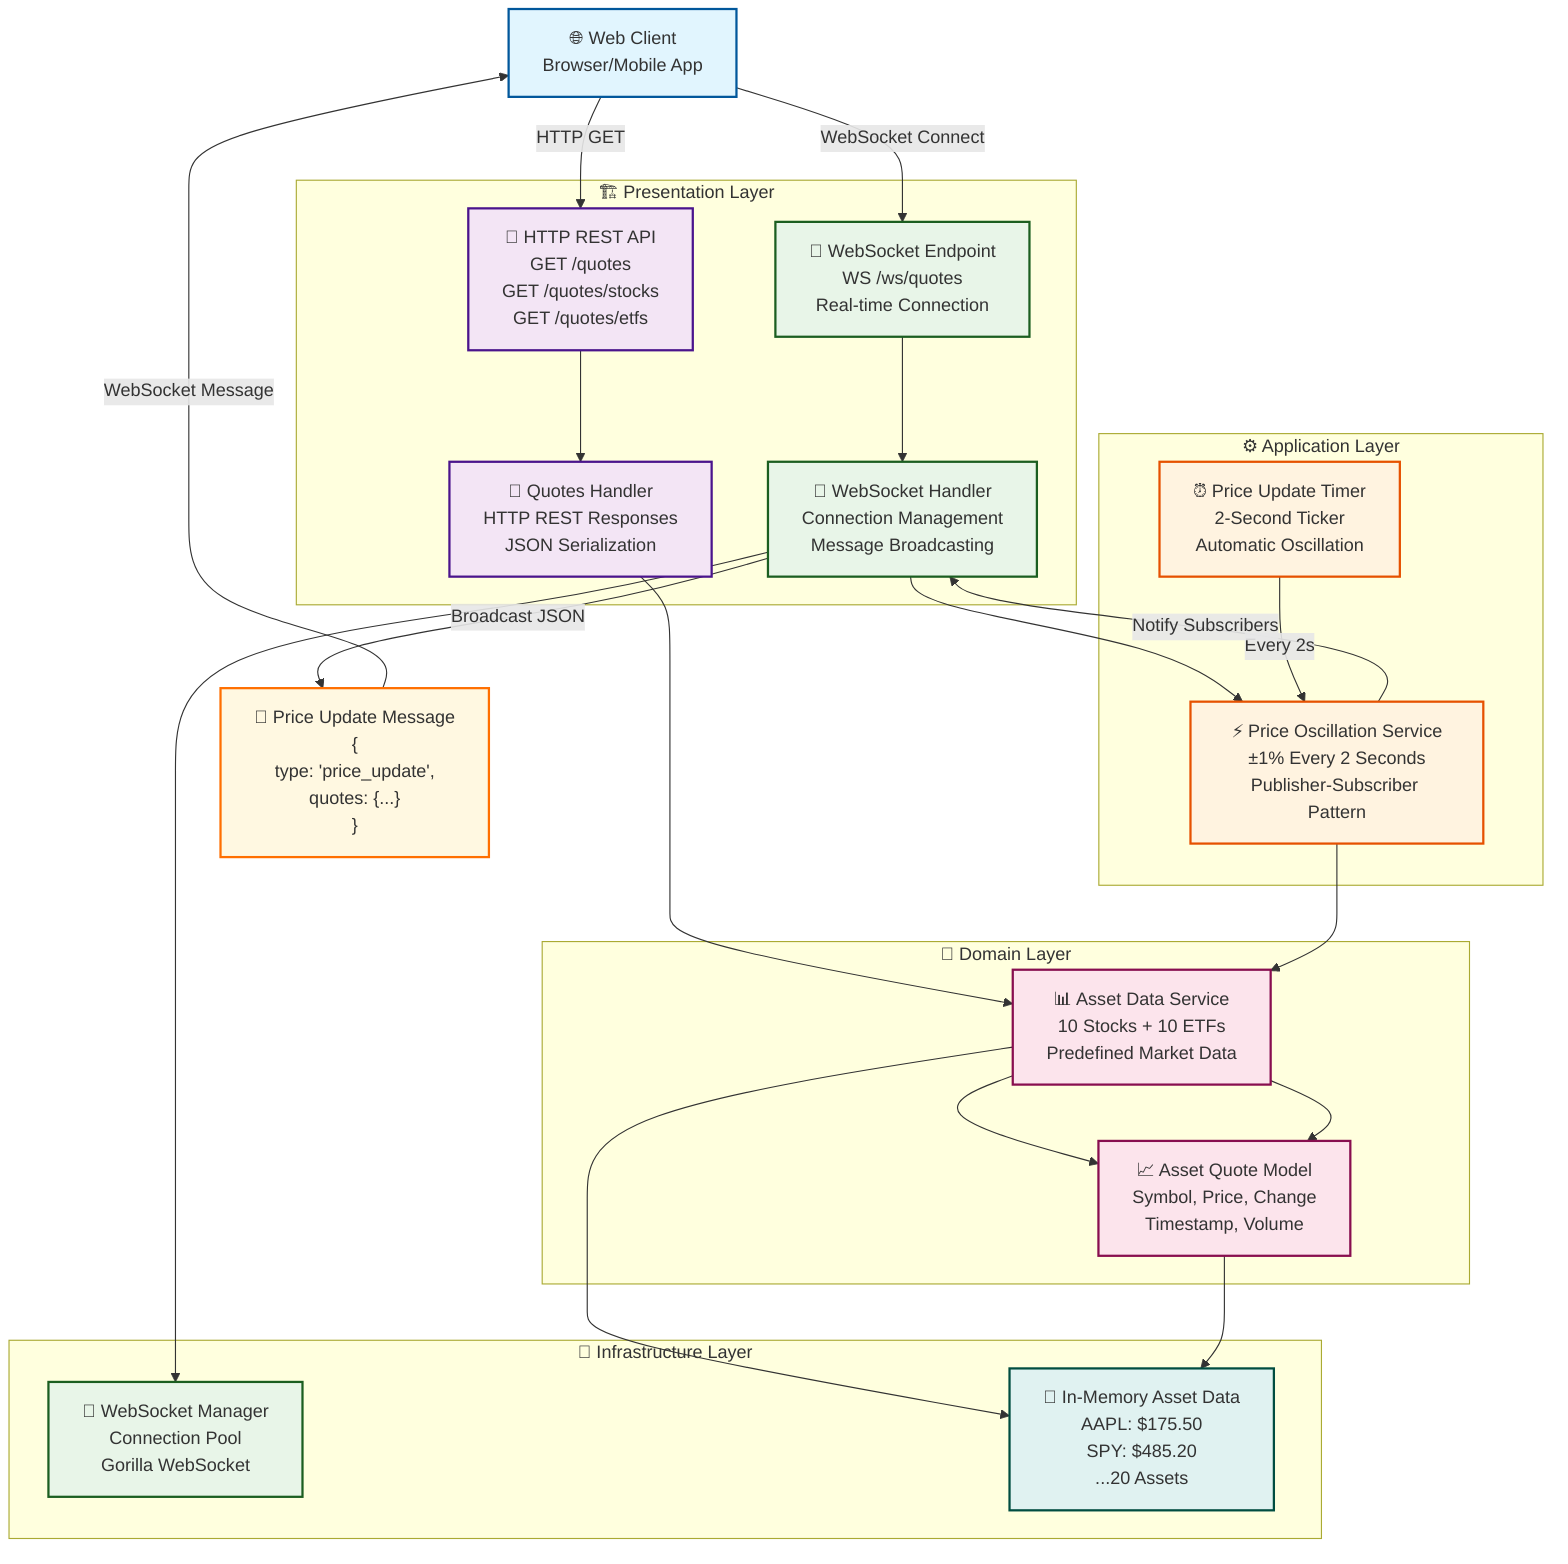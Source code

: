 graph TD
    %% Client Side
    WebClient["🌐 Web Client<br/>Browser/Mobile App"]
    
    %% HTTP Endpoints
    HTTPEndpoint["📡 HTTP REST API<br/>GET /quotes<br/>GET /quotes/stocks<br/>GET /quotes/etfs"]
    
    %% WebSocket Connection
    WSEndpoint["🔌 WebSocket Endpoint<br/>WS /ws/quotes<br/>Real-time Connection"]
    
    %% Presentation Layer
    QuotesHandler["🎯 Quotes Handler<br/>HTTP REST Responses<br/>JSON Serialization"]
    
    WSHandler["🔄 WebSocket Handler<br/>Connection Management<br/>Message Broadcasting"]
    
    %% Application Layer
    PriceOscillation["⚡ Price Oscillation Service<br/>±1% Every 2 Seconds<br/>Publisher-Subscriber Pattern"]
    
    %% Domain Layer
    AssetDataService["📊 Asset Data Service<br/>10 Stocks + 10 ETFs<br/>Predefined Market Data"]
    
    AssetQuoteModel["📈 Asset Quote Model<br/>Symbol, Price, Change<br/>Timestamp, Volume"]
    
    %% Infrastructure Layer
    WebSocketManager["🔧 WebSocket Manager<br/>Connection Pool<br/>Gorilla WebSocket"]
    
    %% Data Storage (In-Memory)
    InMemoryData["💾 In-Memory Asset Data<br/>AAPL: $175.50<br/>SPY: $485.20<br/>...20 Assets"]
    
    %% Background Process
    PriceTimer["⏰ Price Update Timer<br/>2-Second Ticker<br/>Automatic Oscillation"]
    
    %% Message Flow
    PriceUpdate["📨 Price Update Message<br/>{<br/>  type: 'price_update',<br/>  quotes: {...}<br/>}"]
    
    %% Client Connections
    WebClient -->|"HTTP GET"| HTTPEndpoint
    WebClient -->|"WebSocket Connect"| WSEndpoint
    
    %% HTTP Flow
    HTTPEndpoint --> QuotesHandler
    QuotesHandler --> AssetDataService
    AssetDataService --> AssetQuoteModel
    AssetDataService --> InMemoryData
    
    %% WebSocket Flow
    WSEndpoint --> WSHandler
    WSHandler --> WebSocketManager
    WSHandler --> PriceOscillation
    
    %% Real-time Updates
    PriceTimer -->|"Every 2s"| PriceOscillation
    PriceOscillation --> AssetDataService
    AssetDataService --> AssetQuoteModel
    AssetQuoteModel --> InMemoryData
    
    %% Broadcasting
    PriceOscillation -->|"Notify Subscribers"| WSHandler
    WSHandler -->|"Broadcast JSON"| PriceUpdate
    PriceUpdate -->|"WebSocket Message"| WebClient
    
    %% Styling
    classDef client fill:#e1f5fe,stroke:#01579b,stroke-width:2px
    classDef http fill:#f3e5f5,stroke:#4a148c,stroke-width:2px
    classDef websocket fill:#e8f5e8,stroke:#1b5e20,stroke-width:2px
    classDef service fill:#fff3e0,stroke:#e65100,stroke-width:2px
    classDef domain fill:#fce4ec,stroke:#880e4f,stroke-width:2px
    classDef infra fill:#f1f8e9,stroke:#33691e,stroke-width:2px
    classDef data fill:#e0f2f1,stroke:#004d40,stroke-width:2px
    classDef message fill:#fff8e1,stroke:#ff6f00,stroke-width:2px
    
    class WebClient client
    class HTTPEndpoint,QuotesHandler http
    class WSEndpoint,WSHandler,WebSocketManager websocket
    class PriceOscillation,PriceTimer service
    class AssetDataService,AssetQuoteModel domain
    class InMemoryData data
    class PriceUpdate message
    
    %% Subgraphs for organization
    subgraph "🏗️ Presentation Layer"
        HTTPEndpoint
        WSEndpoint
        QuotesHandler
        WSHandler
    end
    
    subgraph "⚙️ Application Layer"
        PriceOscillation
        PriceTimer
    end
    
    subgraph "🎯 Domain Layer"
        AssetDataService
        AssetQuoteModel
    end
    
    subgraph "🔧 Infrastructure Layer"
        WebSocketManager
        InMemoryData
    end